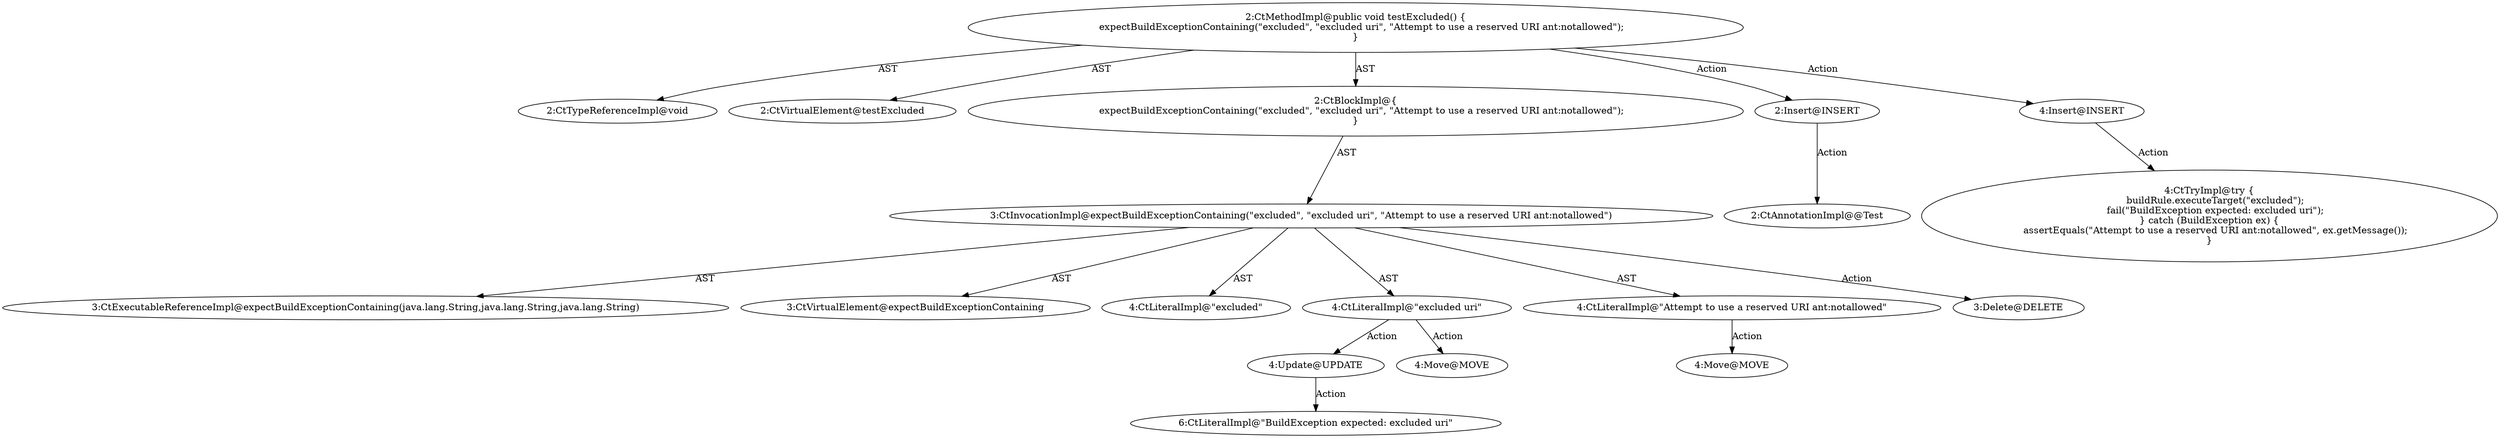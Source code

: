 digraph "testExcluded#?" {
0 [label="2:CtTypeReferenceImpl@void" shape=ellipse]
1 [label="2:CtVirtualElement@testExcluded" shape=ellipse]
2 [label="3:CtExecutableReferenceImpl@expectBuildExceptionContaining(java.lang.String,java.lang.String,java.lang.String)" shape=ellipse]
3 [label="3:CtVirtualElement@expectBuildExceptionContaining" shape=ellipse]
4 [label="4:CtLiteralImpl@\"excluded\"" shape=ellipse]
5 [label="4:CtLiteralImpl@\"excluded uri\"" shape=ellipse]
6 [label="4:CtLiteralImpl@\"Attempt to use a reserved URI ant:notallowed\"" shape=ellipse]
7 [label="3:CtInvocationImpl@expectBuildExceptionContaining(\"excluded\", \"excluded uri\", \"Attempt to use a reserved URI ant:notallowed\")" shape=ellipse]
8 [label="2:CtBlockImpl@\{
    expectBuildExceptionContaining(\"excluded\", \"excluded uri\", \"Attempt to use a reserved URI ant:notallowed\");
\}" shape=ellipse]
9 [label="2:CtMethodImpl@public void testExcluded() \{
    expectBuildExceptionContaining(\"excluded\", \"excluded uri\", \"Attempt to use a reserved URI ant:notallowed\");
\}" shape=ellipse]
10 [label="4:Update@UPDATE" shape=ellipse]
11 [label="6:CtLiteralImpl@\"BuildException expected: excluded uri\"" shape=ellipse]
12 [label="3:Delete@DELETE" shape=ellipse]
13 [label="2:Insert@INSERT" shape=ellipse]
14 [label="2:CtAnnotationImpl@@Test" shape=ellipse]
15 [label="4:Insert@INSERT" shape=ellipse]
16 [label="4:CtTryImpl@try \{
    buildRule.executeTarget(\"excluded\");
    fail(\"BuildException expected: excluded uri\");
\} catch (BuildException ex) \{
    assertEquals(\"Attempt to use a reserved URI ant:notallowed\", ex.getMessage());
\}" shape=ellipse]
17 [label="4:Move@MOVE" shape=ellipse]
18 [label="4:Move@MOVE" shape=ellipse]
5 -> 10 [label="Action"];
5 -> 17 [label="Action"];
6 -> 18 [label="Action"];
7 -> 3 [label="AST"];
7 -> 2 [label="AST"];
7 -> 4 [label="AST"];
7 -> 5 [label="AST"];
7 -> 6 [label="AST"];
7 -> 12 [label="Action"];
8 -> 7 [label="AST"];
9 -> 1 [label="AST"];
9 -> 0 [label="AST"];
9 -> 8 [label="AST"];
9 -> 13 [label="Action"];
9 -> 15 [label="Action"];
10 -> 11 [label="Action"];
13 -> 14 [label="Action"];
15 -> 16 [label="Action"];
}